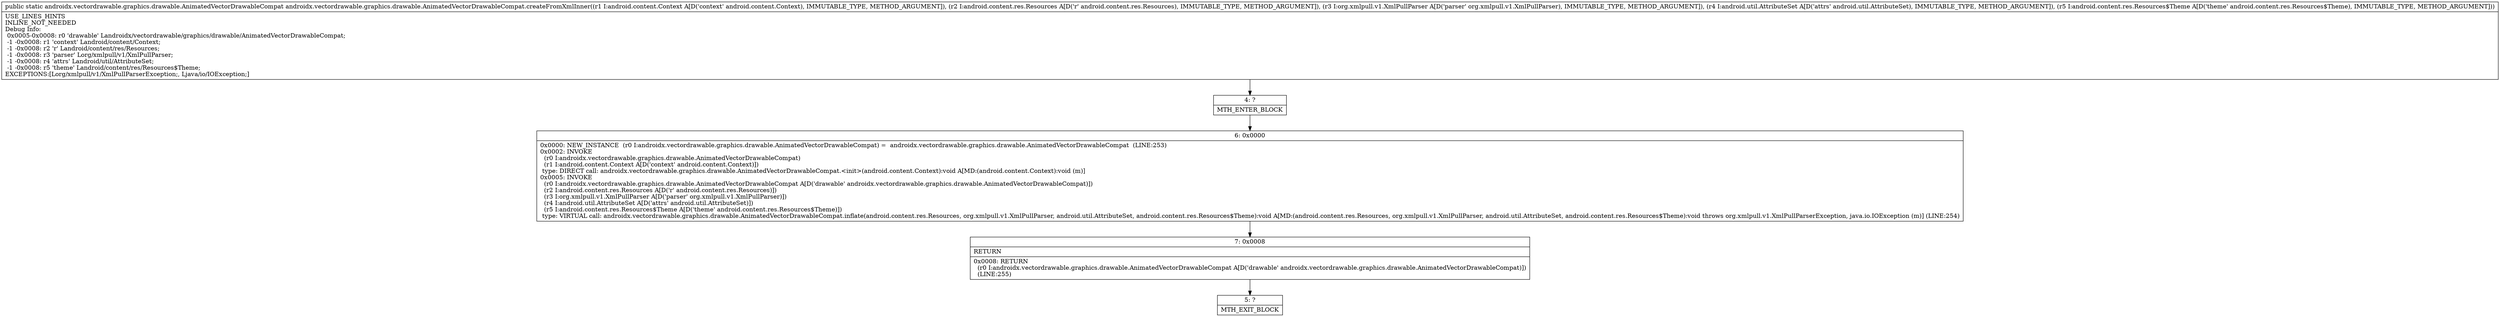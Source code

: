 digraph "CFG forandroidx.vectordrawable.graphics.drawable.AnimatedVectorDrawableCompat.createFromXmlInner(Landroid\/content\/Context;Landroid\/content\/res\/Resources;Lorg\/xmlpull\/v1\/XmlPullParser;Landroid\/util\/AttributeSet;Landroid\/content\/res\/Resources$Theme;)Landroidx\/vectordrawable\/graphics\/drawable\/AnimatedVectorDrawableCompat;" {
Node_4 [shape=record,label="{4\:\ ?|MTH_ENTER_BLOCK\l}"];
Node_6 [shape=record,label="{6\:\ 0x0000|0x0000: NEW_INSTANCE  (r0 I:androidx.vectordrawable.graphics.drawable.AnimatedVectorDrawableCompat) =  androidx.vectordrawable.graphics.drawable.AnimatedVectorDrawableCompat  (LINE:253)\l0x0002: INVOKE  \l  (r0 I:androidx.vectordrawable.graphics.drawable.AnimatedVectorDrawableCompat)\l  (r1 I:android.content.Context A[D('context' android.content.Context)])\l type: DIRECT call: androidx.vectordrawable.graphics.drawable.AnimatedVectorDrawableCompat.\<init\>(android.content.Context):void A[MD:(android.content.Context):void (m)]\l0x0005: INVOKE  \l  (r0 I:androidx.vectordrawable.graphics.drawable.AnimatedVectorDrawableCompat A[D('drawable' androidx.vectordrawable.graphics.drawable.AnimatedVectorDrawableCompat)])\l  (r2 I:android.content.res.Resources A[D('r' android.content.res.Resources)])\l  (r3 I:org.xmlpull.v1.XmlPullParser A[D('parser' org.xmlpull.v1.XmlPullParser)])\l  (r4 I:android.util.AttributeSet A[D('attrs' android.util.AttributeSet)])\l  (r5 I:android.content.res.Resources$Theme A[D('theme' android.content.res.Resources$Theme)])\l type: VIRTUAL call: androidx.vectordrawable.graphics.drawable.AnimatedVectorDrawableCompat.inflate(android.content.res.Resources, org.xmlpull.v1.XmlPullParser, android.util.AttributeSet, android.content.res.Resources$Theme):void A[MD:(android.content.res.Resources, org.xmlpull.v1.XmlPullParser, android.util.AttributeSet, android.content.res.Resources$Theme):void throws org.xmlpull.v1.XmlPullParserException, java.io.IOException (m)] (LINE:254)\l}"];
Node_7 [shape=record,label="{7\:\ 0x0008|RETURN\l|0x0008: RETURN  \l  (r0 I:androidx.vectordrawable.graphics.drawable.AnimatedVectorDrawableCompat A[D('drawable' androidx.vectordrawable.graphics.drawable.AnimatedVectorDrawableCompat)])\l  (LINE:255)\l}"];
Node_5 [shape=record,label="{5\:\ ?|MTH_EXIT_BLOCK\l}"];
MethodNode[shape=record,label="{public static androidx.vectordrawable.graphics.drawable.AnimatedVectorDrawableCompat androidx.vectordrawable.graphics.drawable.AnimatedVectorDrawableCompat.createFromXmlInner((r1 I:android.content.Context A[D('context' android.content.Context), IMMUTABLE_TYPE, METHOD_ARGUMENT]), (r2 I:android.content.res.Resources A[D('r' android.content.res.Resources), IMMUTABLE_TYPE, METHOD_ARGUMENT]), (r3 I:org.xmlpull.v1.XmlPullParser A[D('parser' org.xmlpull.v1.XmlPullParser), IMMUTABLE_TYPE, METHOD_ARGUMENT]), (r4 I:android.util.AttributeSet A[D('attrs' android.util.AttributeSet), IMMUTABLE_TYPE, METHOD_ARGUMENT]), (r5 I:android.content.res.Resources$Theme A[D('theme' android.content.res.Resources$Theme), IMMUTABLE_TYPE, METHOD_ARGUMENT]))  | USE_LINES_HINTS\lINLINE_NOT_NEEDED\lDebug Info:\l  0x0005\-0x0008: r0 'drawable' Landroidx\/vectordrawable\/graphics\/drawable\/AnimatedVectorDrawableCompat;\l  \-1 \-0x0008: r1 'context' Landroid\/content\/Context;\l  \-1 \-0x0008: r2 'r' Landroid\/content\/res\/Resources;\l  \-1 \-0x0008: r3 'parser' Lorg\/xmlpull\/v1\/XmlPullParser;\l  \-1 \-0x0008: r4 'attrs' Landroid\/util\/AttributeSet;\l  \-1 \-0x0008: r5 'theme' Landroid\/content\/res\/Resources$Theme;\lEXCEPTIONS:[Lorg\/xmlpull\/v1\/XmlPullParserException;, Ljava\/io\/IOException;]\l}"];
MethodNode -> Node_4;Node_4 -> Node_6;
Node_6 -> Node_7;
Node_7 -> Node_5;
}

